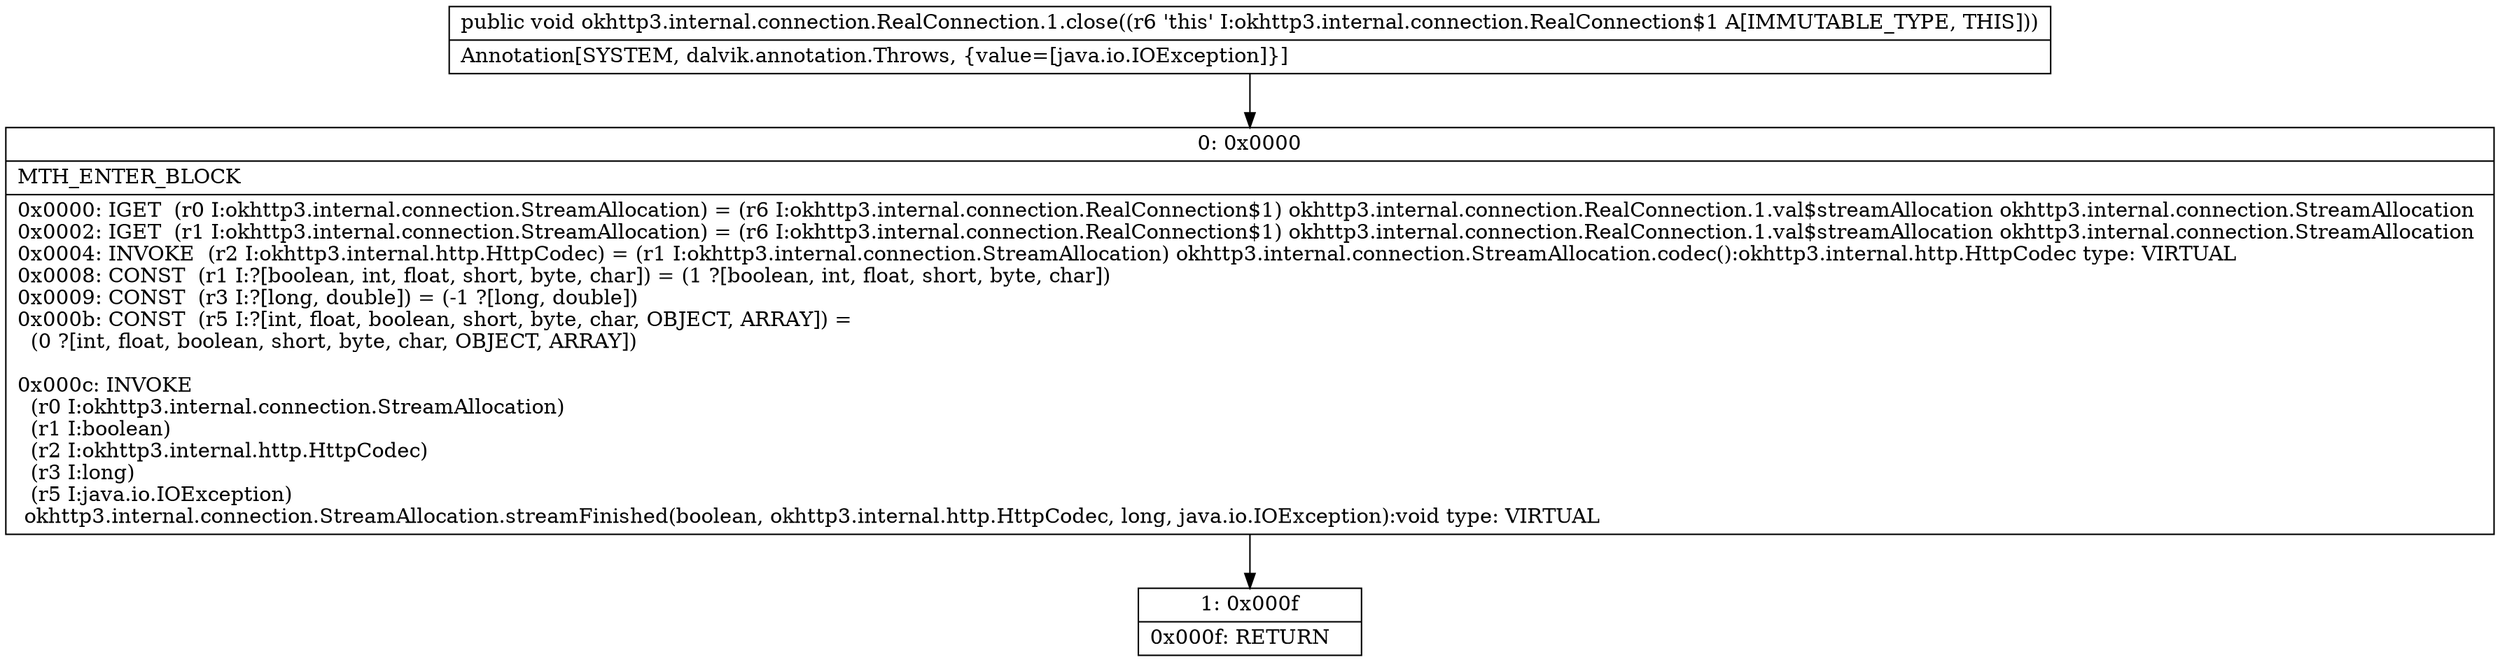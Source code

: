 digraph "CFG forokhttp3.internal.connection.RealConnection.1.close()V" {
Node_0 [shape=record,label="{0\:\ 0x0000|MTH_ENTER_BLOCK\l|0x0000: IGET  (r0 I:okhttp3.internal.connection.StreamAllocation) = (r6 I:okhttp3.internal.connection.RealConnection$1) okhttp3.internal.connection.RealConnection.1.val$streamAllocation okhttp3.internal.connection.StreamAllocation \l0x0002: IGET  (r1 I:okhttp3.internal.connection.StreamAllocation) = (r6 I:okhttp3.internal.connection.RealConnection$1) okhttp3.internal.connection.RealConnection.1.val$streamAllocation okhttp3.internal.connection.StreamAllocation \l0x0004: INVOKE  (r2 I:okhttp3.internal.http.HttpCodec) = (r1 I:okhttp3.internal.connection.StreamAllocation) okhttp3.internal.connection.StreamAllocation.codec():okhttp3.internal.http.HttpCodec type: VIRTUAL \l0x0008: CONST  (r1 I:?[boolean, int, float, short, byte, char]) = (1 ?[boolean, int, float, short, byte, char]) \l0x0009: CONST  (r3 I:?[long, double]) = (\-1 ?[long, double]) \l0x000b: CONST  (r5 I:?[int, float, boolean, short, byte, char, OBJECT, ARRAY]) = \l  (0 ?[int, float, boolean, short, byte, char, OBJECT, ARRAY])\l \l0x000c: INVOKE  \l  (r0 I:okhttp3.internal.connection.StreamAllocation)\l  (r1 I:boolean)\l  (r2 I:okhttp3.internal.http.HttpCodec)\l  (r3 I:long)\l  (r5 I:java.io.IOException)\l okhttp3.internal.connection.StreamAllocation.streamFinished(boolean, okhttp3.internal.http.HttpCodec, long, java.io.IOException):void type: VIRTUAL \l}"];
Node_1 [shape=record,label="{1\:\ 0x000f|0x000f: RETURN   \l}"];
MethodNode[shape=record,label="{public void okhttp3.internal.connection.RealConnection.1.close((r6 'this' I:okhttp3.internal.connection.RealConnection$1 A[IMMUTABLE_TYPE, THIS]))  | Annotation[SYSTEM, dalvik.annotation.Throws, \{value=[java.io.IOException]\}]\l}"];
MethodNode -> Node_0;
Node_0 -> Node_1;
}

